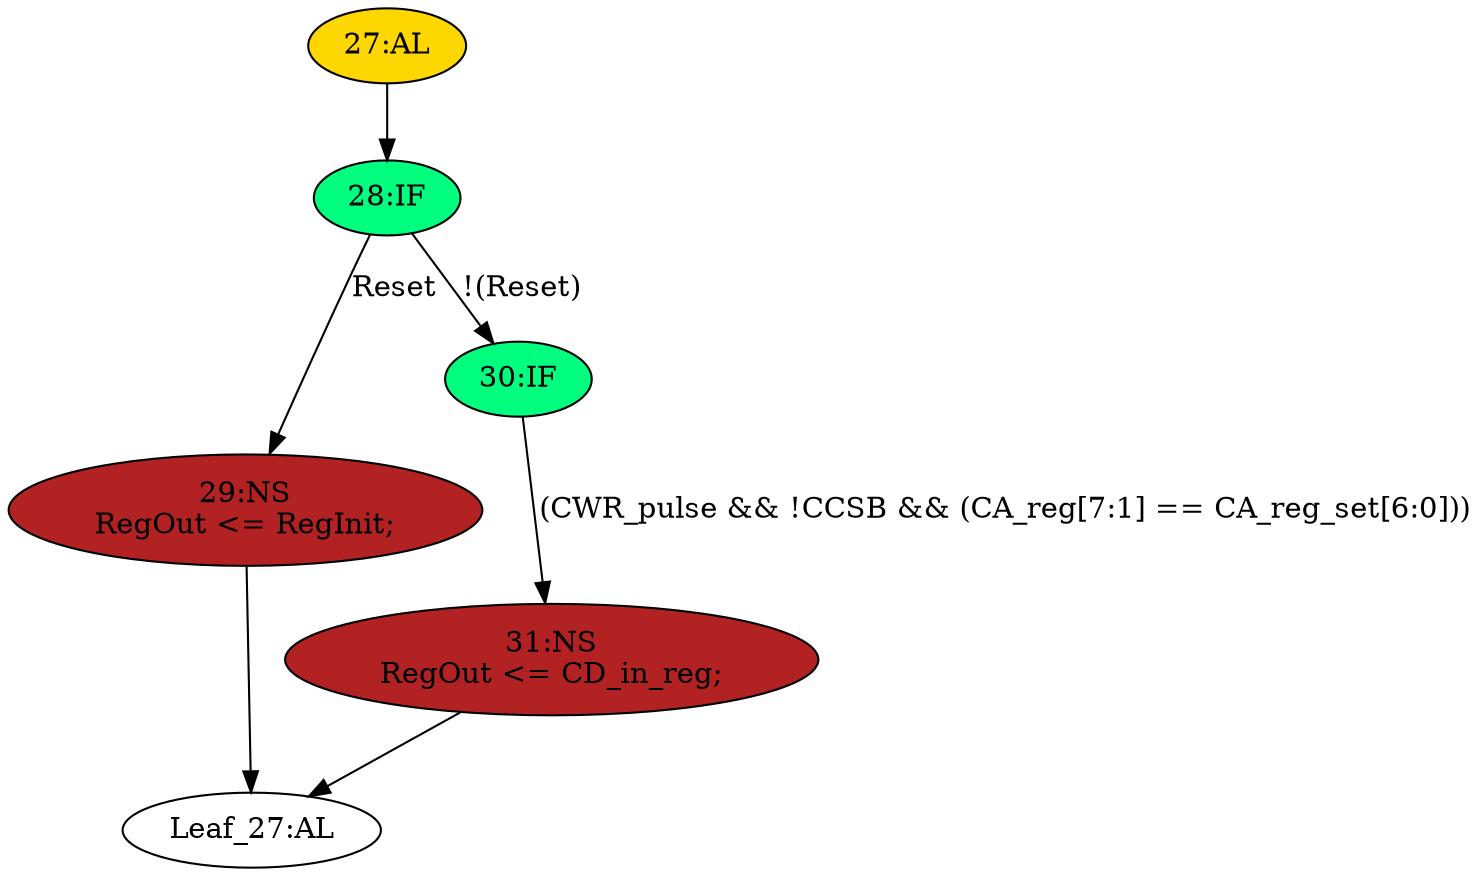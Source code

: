 strict digraph "" {
	node [label="\N"];
	"28:IF"	 [ast="<pyverilog.vparser.ast.IfStatement object at 0x7f5dc2804a10>",
		fillcolor=springgreen,
		label="28:IF",
		statements="[]",
		style=filled,
		typ=IfStatement];
	"29:NS"	 [ast="<pyverilog.vparser.ast.NonblockingSubstitution object at 0x7f5dc280d110>",
		fillcolor=firebrick,
		label="29:NS
RegOut <= RegInit;",
		statements="[<pyverilog.vparser.ast.NonblockingSubstitution object at 0x7f5dc280d110>]",
		style=filled,
		typ=NonblockingSubstitution];
	"28:IF" -> "29:NS"	 [cond="['Reset']",
		label=Reset,
		lineno=28];
	"30:IF"	 [ast="<pyverilog.vparser.ast.IfStatement object at 0x7f5dc2804b50>",
		fillcolor=springgreen,
		label="30:IF",
		statements="[]",
		style=filled,
		typ=IfStatement];
	"28:IF" -> "30:IF"	 [cond="['Reset']",
		label="!(Reset)",
		lineno=28];
	"27:AL"	 [ast="<pyverilog.vparser.ast.Always object at 0x7f5dc280d290>",
		clk_sens=False,
		fillcolor=gold,
		label="27:AL",
		sens="['Reset', 'Clk']",
		statements="[]",
		style=filled,
		typ=Always,
		use_var="['Reset', 'CCSB', 'CA_reg_set', 'CD_in_reg', 'CA_reg', 'CWR_pulse', 'RegInit']"];
	"27:AL" -> "28:IF"	 [cond="[]",
		lineno=None];
	"31:NS"	 [ast="<pyverilog.vparser.ast.NonblockingSubstitution object at 0x7f5dc2804bd0>",
		fillcolor=firebrick,
		label="31:NS
RegOut <= CD_in_reg;",
		statements="[<pyverilog.vparser.ast.NonblockingSubstitution object at 0x7f5dc2804bd0>]",
		style=filled,
		typ=NonblockingSubstitution];
	"Leaf_27:AL"	 [def_var="['RegOut']",
		label="Leaf_27:AL"];
	"31:NS" -> "Leaf_27:AL"	 [cond="[]",
		lineno=None];
	"29:NS" -> "Leaf_27:AL"	 [cond="[]",
		lineno=None];
	"30:IF" -> "31:NS"	 [cond="['CWR_pulse', 'CCSB', 'CA_reg', 'CA_reg_set']",
		label="(CWR_pulse && !CCSB && (CA_reg[7:1] == CA_reg_set[6:0]))",
		lineno=30];
}
